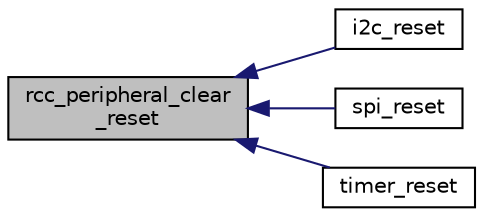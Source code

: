 digraph "rcc_peripheral_clear_reset"
{
  edge [fontname="Helvetica",fontsize="10",labelfontname="Helvetica",labelfontsize="10"];
  node [fontname="Helvetica",fontsize="10",shape=record];
  rankdir="LR";
  Node1 [label="rcc_peripheral_clear\l_reset",height=0.2,width=0.4,color="black", fillcolor="grey75", style="filled" fontcolor="black"];
  Node1 -> Node2 [dir="back",color="midnightblue",fontsize="10",style="solid",fontname="Helvetica"];
  Node2 [label="i2c_reset",height=0.2,width=0.4,color="black", fillcolor="white", style="filled",URL="$group__i2c__file.html#ga7112eec67635f56b52bb9f6a55e68f51",tooltip="I2C Reset."];
  Node1 -> Node3 [dir="back",color="midnightblue",fontsize="10",style="solid",fontname="Helvetica"];
  Node3 [label="spi_reset",height=0.2,width=0.4,color="black", fillcolor="white", style="filled",URL="$group__spi__file.html#gaf6817753de3cd11b9805db6f4cc4ddc7",tooltip="SPI Reset."];
  Node1 -> Node4 [dir="back",color="midnightblue",fontsize="10",style="solid",fontname="Helvetica"];
  Node4 [label="timer_reset",height=0.2,width=0.4,color="black", fillcolor="white", style="filled",URL="$group__timer__file.html#ga635e53b4d7012c66f0f522018f3c365e",tooltip="Reset a Timer."];
}

